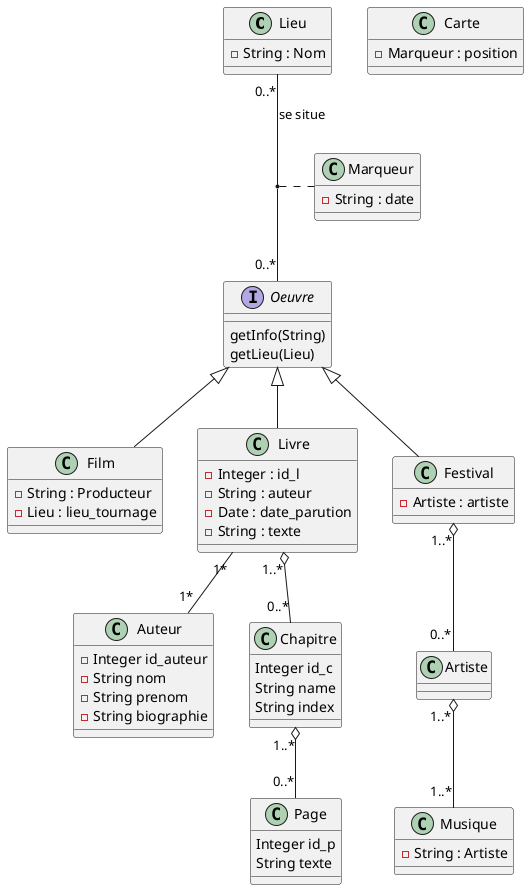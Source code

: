 @startuml

class Lieu{
  -String : Nom
}

class Marqueur{
  -String : date
}

Interface Oeuvre{
  {method}getInfo(String)
  {method}getLieu(Lieu)
}

class Film{
  -String : Producteur
  -Lieu : lieu_tournage
}

class Livre{
  -Integer : id_l
  -String : auteur
  -Date : date_parution
  -String : texte
}

class Auteur {
  -Integer id_auteur
  -String nom
  -String prenom
  -String biographie
}

class Chapitre {
  Integer id_c
  String name
  String index
}

class Page {
  Integer id_p
  String texte
}

class Musique{
  -String : Artiste
}

class Artiste{
}

class Festival{
  -Artiste : artiste
}
class Carte{
  -Marqueur : position
}

Oeuvre <|-- Festival 
Artiste "1..*" o-- "1..*" Musique
Festival "1..*" o-- "0..*" Artiste

Oeuvre <|-- Livre
Livre "1*" -- "1*" Auteur
Livre "1..*" o-- "0..*" Chapitre
Chapitre "1..*" o-- "0..*" Page

Oeuvre <|-- Film

Lieu "0..*"--"0..*" Oeuvre : se situe
(Oeuvre,Lieu).Marqueur

@enduml